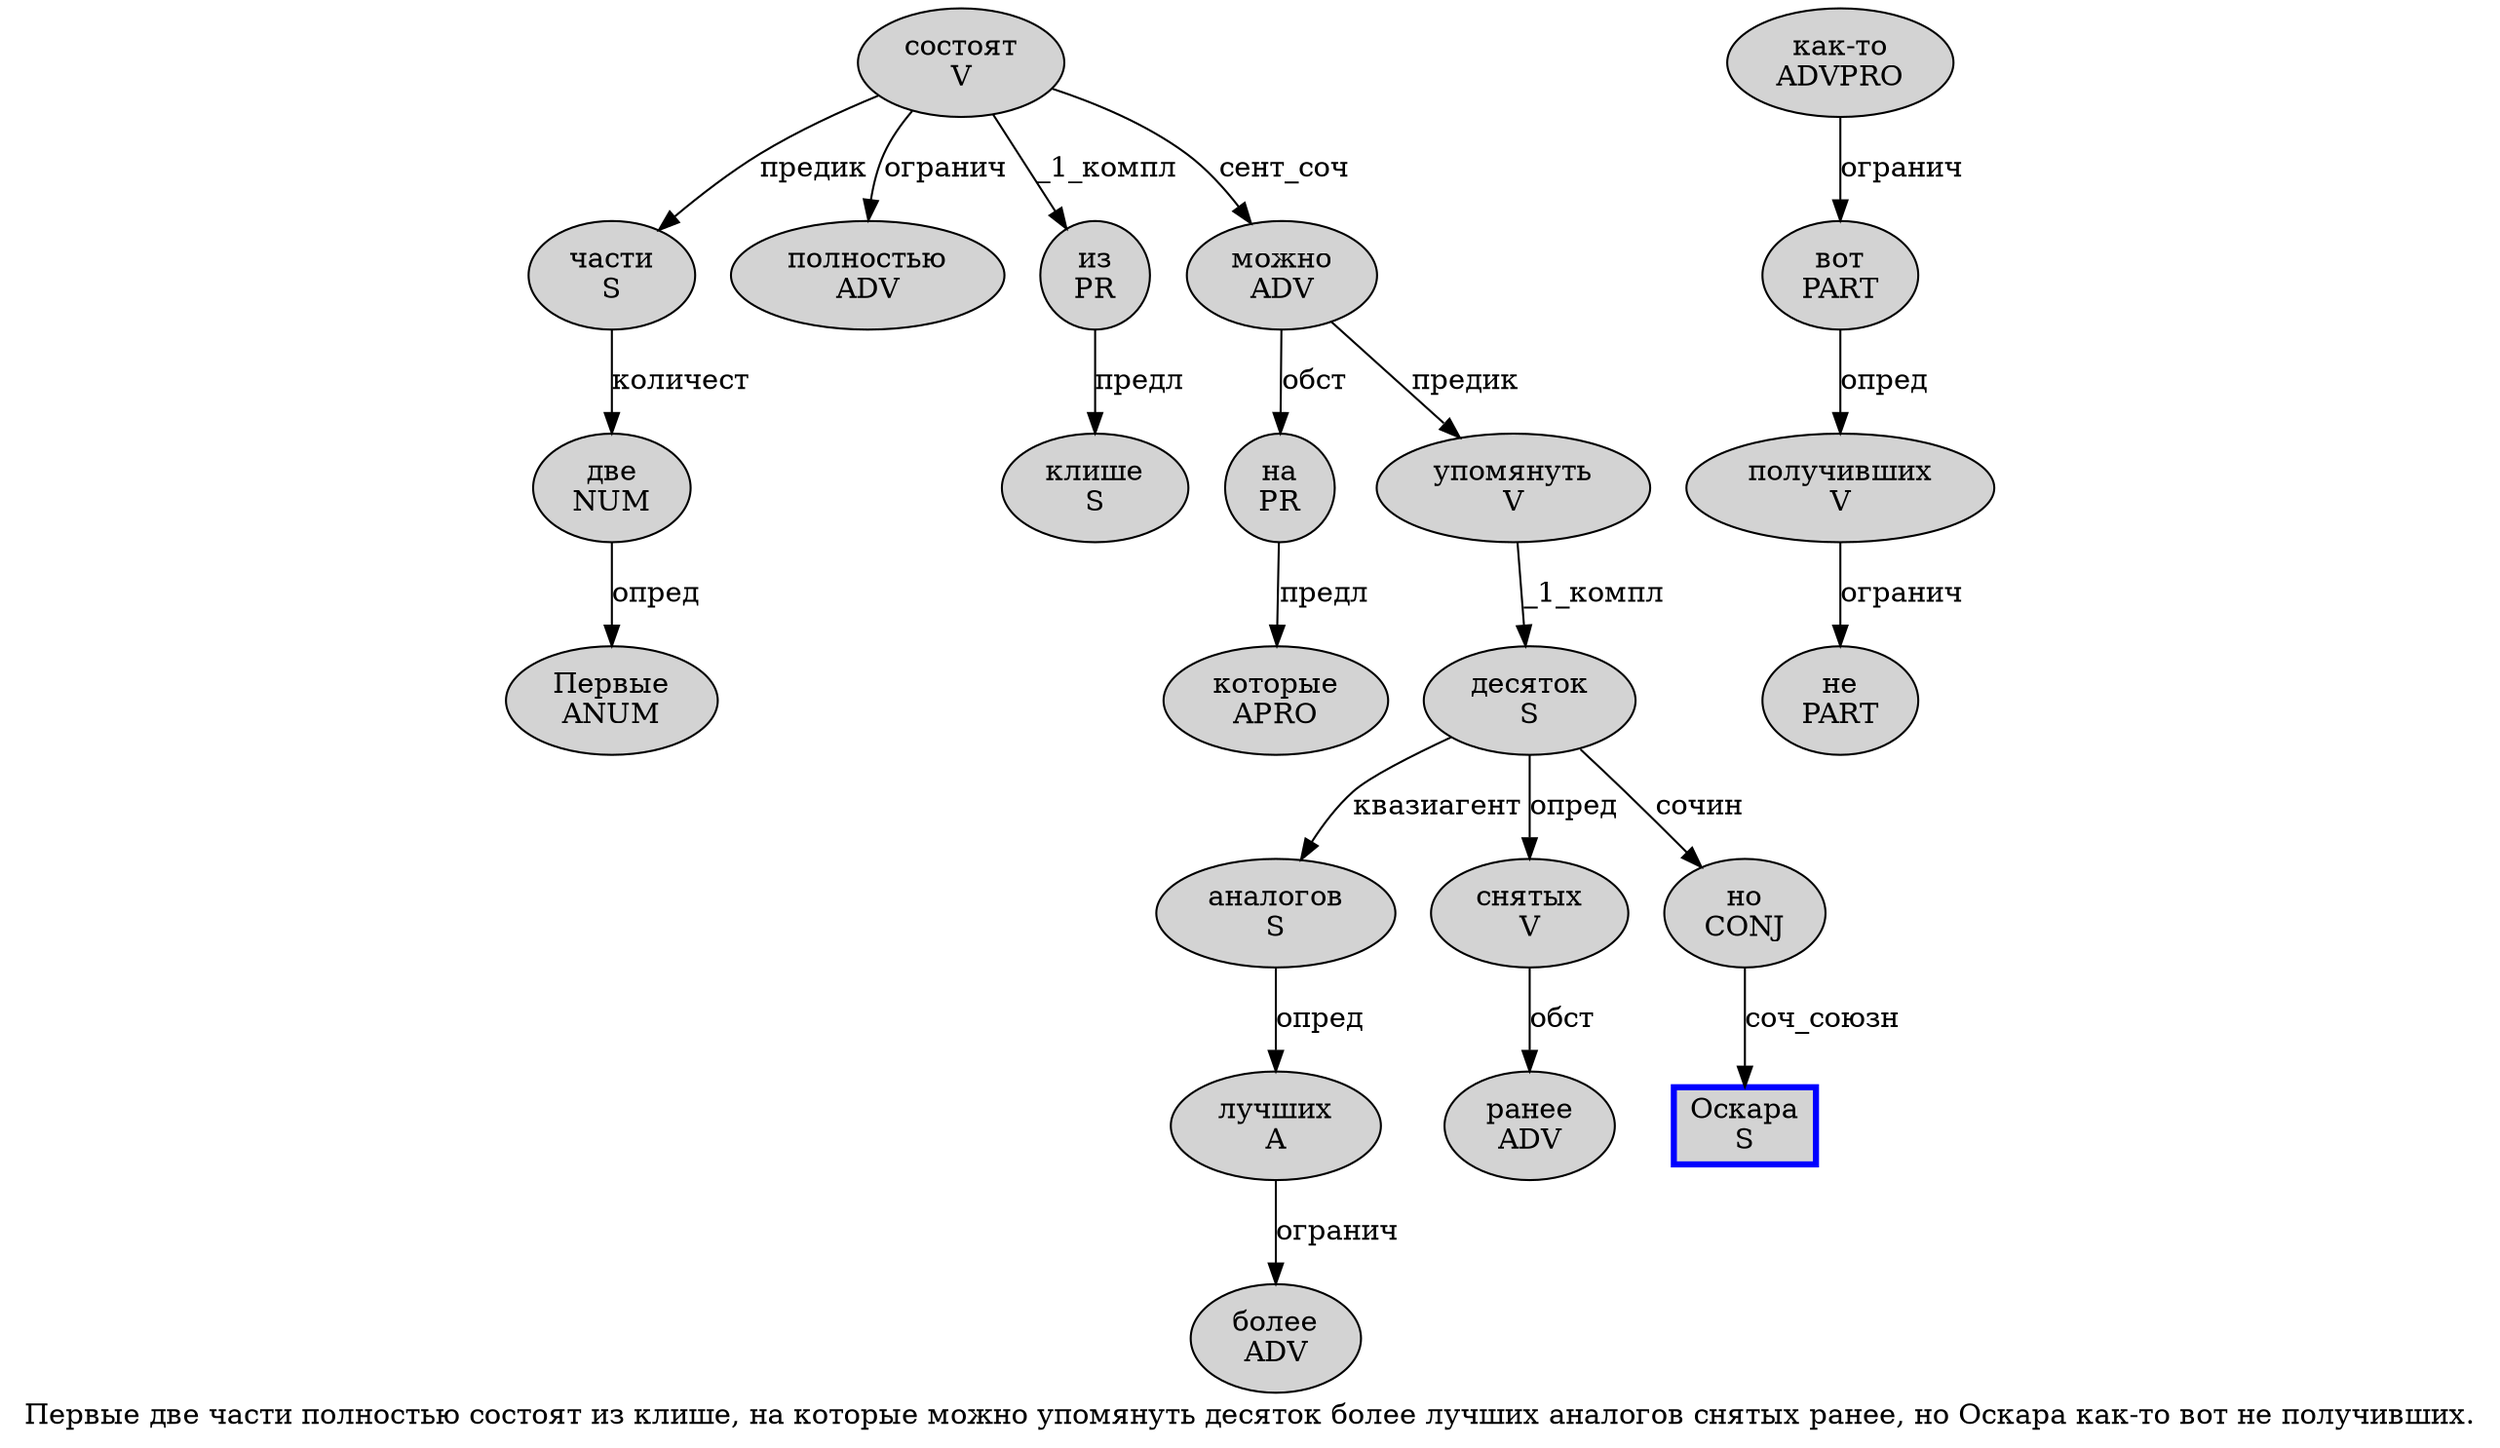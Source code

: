 digraph SENTENCE_4321 {
	graph [label="Первые две части полностью состоят из клише, на которые можно упомянуть десяток более лучших аналогов снятых ранее, но Оскара как-то вот не получивших."]
	node [style=filled]
		0 [label="Первые
ANUM" color="" fillcolor=lightgray penwidth=1 shape=ellipse]
		1 [label="две
NUM" color="" fillcolor=lightgray penwidth=1 shape=ellipse]
		2 [label="части
S" color="" fillcolor=lightgray penwidth=1 shape=ellipse]
		3 [label="полностью
ADV" color="" fillcolor=lightgray penwidth=1 shape=ellipse]
		4 [label="состоят
V" color="" fillcolor=lightgray penwidth=1 shape=ellipse]
		5 [label="из
PR" color="" fillcolor=lightgray penwidth=1 shape=ellipse]
		6 [label="клише
S" color="" fillcolor=lightgray penwidth=1 shape=ellipse]
		8 [label="на
PR" color="" fillcolor=lightgray penwidth=1 shape=ellipse]
		9 [label="которые
APRO" color="" fillcolor=lightgray penwidth=1 shape=ellipse]
		10 [label="можно
ADV" color="" fillcolor=lightgray penwidth=1 shape=ellipse]
		11 [label="упомянуть
V" color="" fillcolor=lightgray penwidth=1 shape=ellipse]
		12 [label="десяток
S" color="" fillcolor=lightgray penwidth=1 shape=ellipse]
		13 [label="более
ADV" color="" fillcolor=lightgray penwidth=1 shape=ellipse]
		14 [label="лучших
A" color="" fillcolor=lightgray penwidth=1 shape=ellipse]
		15 [label="аналогов
S" color="" fillcolor=lightgray penwidth=1 shape=ellipse]
		16 [label="снятых
V" color="" fillcolor=lightgray penwidth=1 shape=ellipse]
		17 [label="ранее
ADV" color="" fillcolor=lightgray penwidth=1 shape=ellipse]
		19 [label="но
CONJ" color="" fillcolor=lightgray penwidth=1 shape=ellipse]
		20 [label="Оскара
S" color=blue fillcolor=lightgray penwidth=3 shape=box]
		21 [label="как-то
ADVPRO" color="" fillcolor=lightgray penwidth=1 shape=ellipse]
		22 [label="вот
PART" color="" fillcolor=lightgray penwidth=1 shape=ellipse]
		23 [label="не
PART" color="" fillcolor=lightgray penwidth=1 shape=ellipse]
		24 [label="получивших
V" color="" fillcolor=lightgray penwidth=1 shape=ellipse]
			15 -> 14 [label="опред"]
			4 -> 2 [label="предик"]
			4 -> 3 [label="огранич"]
			4 -> 5 [label="_1_компл"]
			4 -> 10 [label="сент_соч"]
			10 -> 8 [label="обст"]
			10 -> 11 [label="предик"]
			5 -> 6 [label="предл"]
			22 -> 24 [label="опред"]
			21 -> 22 [label="огранич"]
			19 -> 20 [label="соч_союзн"]
			14 -> 13 [label="огранич"]
			1 -> 0 [label="опред"]
			11 -> 12 [label="_1_компл"]
			24 -> 23 [label="огранич"]
			12 -> 15 [label="квазиагент"]
			12 -> 16 [label="опред"]
			12 -> 19 [label="сочин"]
			2 -> 1 [label="количест"]
			8 -> 9 [label="предл"]
			16 -> 17 [label="обст"]
}